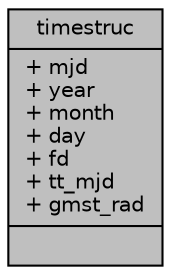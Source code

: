 digraph "timestruc"
{
 // INTERACTIVE_SVG=YES
  edge [fontname="Helvetica",fontsize="10",labelfontname="Helvetica",labelfontsize="10"];
  node [fontname="Helvetica",fontsize="10",shape=record];
  Node1 [label="{timestruc\n|+ mjd\l+ year\l+ month\l+ day\l+ fd\l+ tt_mjd\l+ gmst_rad\l|}",height=0.2,width=0.4,color="black", fillcolor="grey75", style="filled", fontcolor="black"];
}
